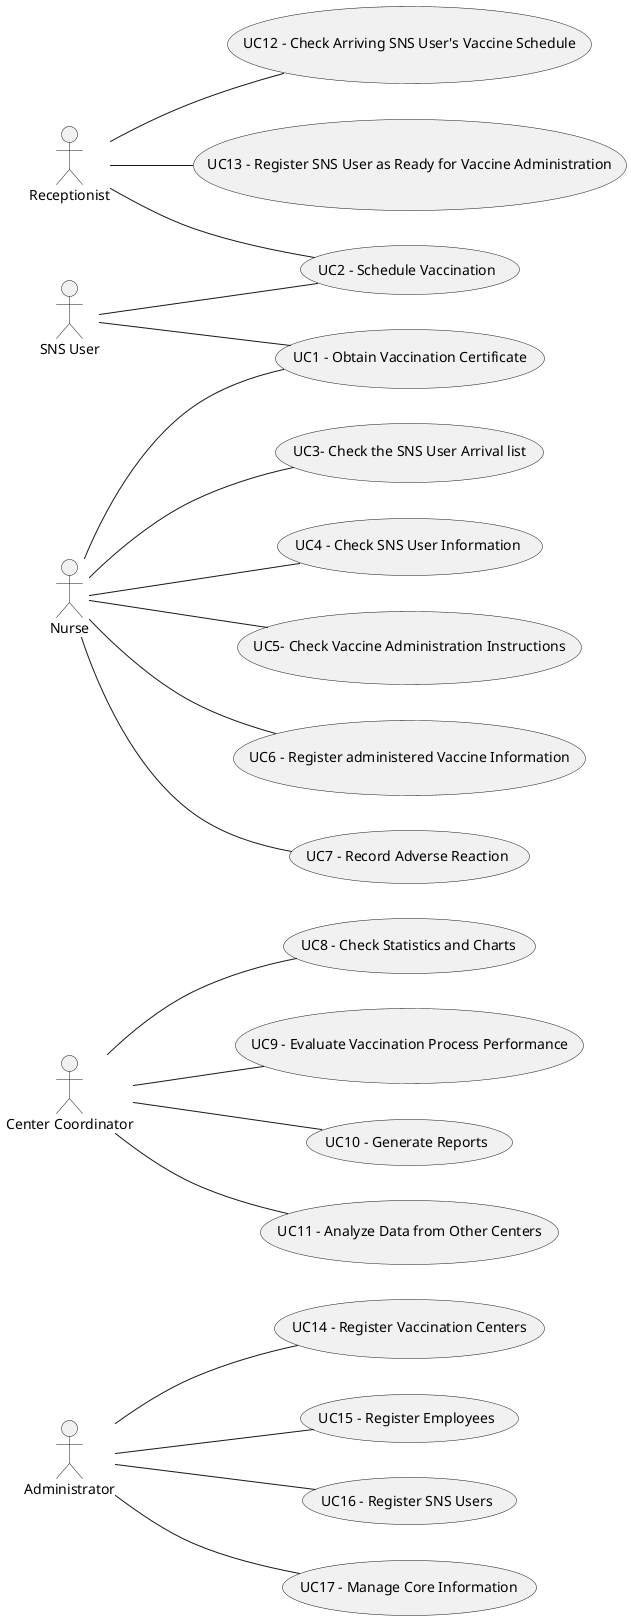 @startuml
'https://plantuml.com/use-case-diagram
left to right direction


:Administrator: as Admin
:Center Coordinator: as CC
:Receptionist: as RP
:Nurse: as NS
:SNS User: as User

(UC1 - Obtain Vaccination Certificate) as (UC1)
(UC2 - Schedule Vaccination) as (UC2)
(UC3- Check the SNS User Arrival list) as (UC3)
(UC4 - Check SNS User Information ) as (UC4)
(UC5- Check Vaccine Administration Instructions) as (UC5)
(UC6 - Register administered Vaccine Information) as (UC6)
(UC7 - Record Adverse Reaction) as (UC7)
(UC8 - Check Statistics and Charts) as (UC8)
(UC9 - Evaluate Vaccination Process Performance) as (UC9)
(UC10 - Generate Reports) as (UC10)
(UC11 - Analyze Data from Other Centers) as (UC11)
(UC12 - Check Arriving SNS User's Vaccine Schedule) as (UC12)
(UC13 - Register SNS User as Ready for Vaccine Administration) as (UC13)
(UC14 - Register Vaccination Centers) as (UC14)
(UC15 - Register Employees) as (UC15)
(UC16 - Register SNS Users) as (UC16)
(UC17 - Manage Core Information) as (UC17)



User -- (UC1)
User -- (UC2)

NS -- (UC1)
NS -- (UC3)
NS -- (UC4)
NS -- (UC5)
NS -- (UC6)
NS -- (UC7)

CC -- (UC8)
CC -- (UC9)
CC -- (UC10)
CC -- (UC11)

RP -- (UC2)
RP -- (UC12)
RP -- (UC13)

Admin -- (UC14)
Admin -- (UC15)
Admin -- (UC16)
Admin -- (UC17)
@enduml

